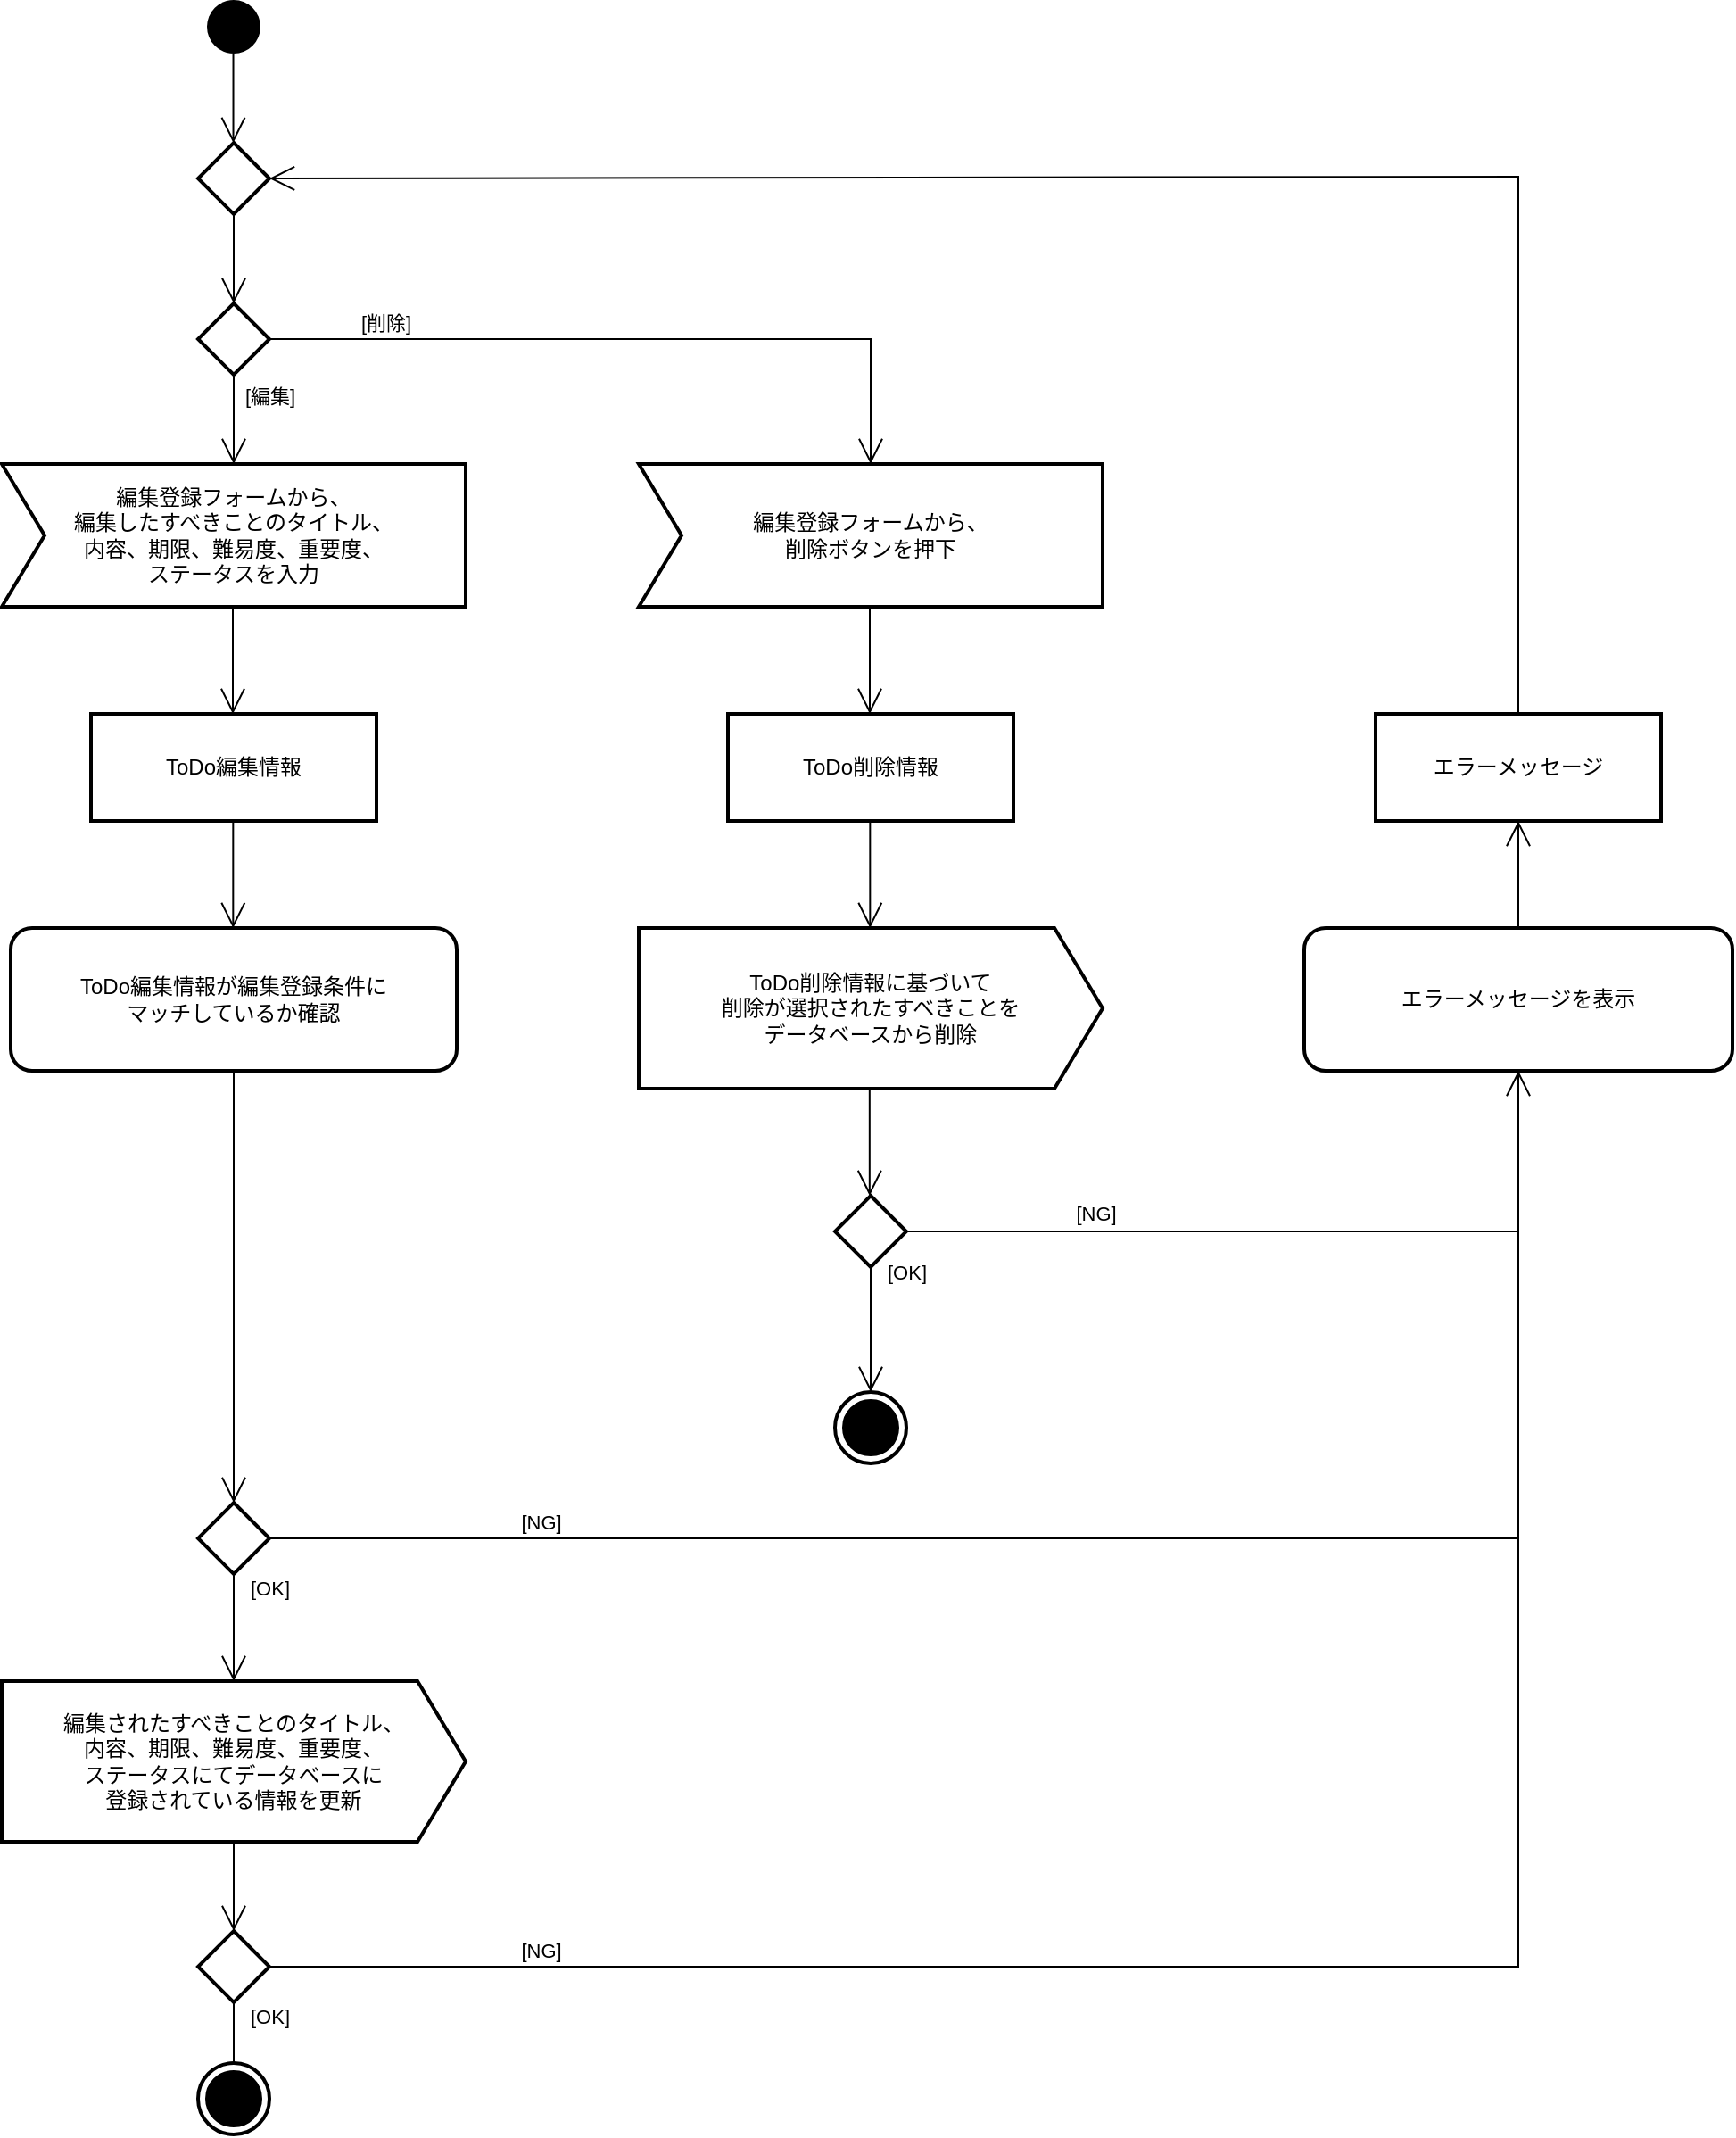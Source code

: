 <mxfile version="13.9.9" type="device"><diagram id="OP1BT2q4xCzRrLuRYf-W" name="ページ1"><mxGraphModel dx="2434" dy="2695" grid="1" gridSize="10" guides="1" tooltips="1" connect="1" arrows="1" fold="1" page="1" pageScale="1" pageWidth="827" pageHeight="1169" math="0" shadow="0"><root><mxCell id="0"/><mxCell id="1" parent="0"/><mxCell id="2Buv7AttVH4c1FsqYxh--2" value="" style="ellipse;fillColor=#000000;strokeColor=none;" parent="1" vertex="1"><mxGeometry x="525" y="-140" width="30" height="30" as="geometry"/></mxCell><mxCell id="2Buv7AttVH4c1FsqYxh--4" value="編集登録フォームから、&lt;br&gt;編集したすべきことのタイトル、&lt;br&gt;内容、期限、難易度、重要度、&lt;br&gt;ステータスを入力" style="html=1;shape=mxgraph.sysml.accEvent;strokeWidth=2;whiteSpace=wrap;align=center;" parent="1" vertex="1"><mxGeometry x="410" y="120" width="260" height="80" as="geometry"/></mxCell><mxCell id="2Buv7AttVH4c1FsqYxh--5" value="ToDo編集情報が編集登録条件に&lt;br&gt;マッチしているか確認" style="shape=rect;html=1;rounded=1;whiteSpace=wrap;align=center;strokeWidth=2;" parent="1" vertex="1"><mxGeometry x="415" y="380" width="250" height="80" as="geometry"/></mxCell><mxCell id="2Buv7AttVH4c1FsqYxh--6" value="ToDo編集情報" style="shape=rect;html=1;whiteSpace=wrap;align=center;strokeWidth=2;" parent="1" vertex="1"><mxGeometry x="460" y="260" width="160" height="60" as="geometry"/></mxCell><mxCell id="2Buv7AttVH4c1FsqYxh--7" value="" style="shape=rhombus;html=1;verticalLabelPosition=bottom;verticalAlignment=top;strokeWidth=2;" parent="1" vertex="1"><mxGeometry x="520" y="702" width="40" height="40" as="geometry"/></mxCell><mxCell id="2Buv7AttVH4c1FsqYxh--8" value="" style="edgeStyle=elbowEdgeStyle;html=1;elbow=horizontal;align=right;verticalAlign=bottom;endArrow=none;rounded=0;labelBackgroundColor=none;startArrow=open;startSize=12;" parent="1" source="2Buv7AttVH4c1FsqYxh--7" edge="1"><mxGeometry relative="1" as="geometry"><mxPoint x="540" y="470" as="targetPoint"/><Array as="points"><mxPoint x="540" y="460"/></Array></mxGeometry></mxCell><mxCell id="2Buv7AttVH4c1FsqYxh--9" value="[OK]" style="edgeStyle=elbowEdgeStyle;html=1;elbow=vertical;verticalAlign=bottom;endArrow=open;rounded=0;labelBackgroundColor=none;endSize=12;" parent="1" source="2Buv7AttVH4c1FsqYxh--7" edge="1"><mxGeometry x="-0.455" y="20" relative="1" as="geometry"><mxPoint x="540" y="802" as="targetPoint"/><Array as="points"><mxPoint x="570" y="792"/></Array><mxPoint as="offset"/></mxGeometry></mxCell><mxCell id="2Buv7AttVH4c1FsqYxh--10" value="[NG]" style="edgeStyle=elbowEdgeStyle;html=1;elbow=vertical;verticalAlign=bottom;endArrow=open;rounded=0;labelBackgroundColor=none;endSize=12;exitX=1;exitY=0.5;exitDx=0;exitDy=0;entryX=0.5;entryY=1;entryDx=0;entryDy=0;" parent="1" source="2Buv7AttVH4c1FsqYxh--7" target="2Buv7AttVH4c1FsqYxh--18" edge="1"><mxGeometry x="-0.684" relative="1" as="geometry"><mxPoint x="870" y="530" as="targetPoint"/><Array as="points"><mxPoint x="910" y="722"/><mxPoint x="570" y="510"/></Array><mxPoint as="offset"/></mxGeometry></mxCell><mxCell id="2Buv7AttVH4c1FsqYxh--13" value="" style="endArrow=open;endFill=1;endSize=12;html=1;entryX=0.5;entryY=0;entryDx=0;entryDy=0;entryPerimeter=0;exitX=0.5;exitY=1;exitDx=0;exitDy=0;" parent="1" source="2Buv7AttVH4c1FsqYxh--16" edge="1"><mxGeometry width="160" relative="1" as="geometry"><mxPoint x="539" y="-20" as="sourcePoint"/><mxPoint x="540" y="30" as="targetPoint"/></mxGeometry></mxCell><mxCell id="2Buv7AttVH4c1FsqYxh--14" value="" style="endArrow=open;endFill=1;endSize=12;html=1;entryX=0.5;entryY=0;entryDx=0;entryDy=0;" parent="1" edge="1"><mxGeometry width="160" relative="1" as="geometry"><mxPoint x="539.5" y="200" as="sourcePoint"/><mxPoint x="539.5" y="260" as="targetPoint"/></mxGeometry></mxCell><mxCell id="2Buv7AttVH4c1FsqYxh--15" value="" style="endArrow=open;endFill=1;endSize=12;html=1;entryX=0.5;entryY=0;entryDx=0;entryDy=0;" parent="1" edge="1"><mxGeometry width="160" relative="1" as="geometry"><mxPoint x="539.66" y="320" as="sourcePoint"/><mxPoint x="539.66" y="380" as="targetPoint"/></mxGeometry></mxCell><mxCell id="2Buv7AttVH4c1FsqYxh--16" value="" style="shape=rhombus;html=1;verticalLabelPosition=bottom;verticalAlignment=top;strokeWidth=2;" parent="1" vertex="1"><mxGeometry x="520" y="-60" width="40" height="40" as="geometry"/></mxCell><mxCell id="2Buv7AttVH4c1FsqYxh--17" value="" style="endArrow=open;endFill=1;endSize=12;html=1;entryX=0.5;entryY=0;entryDx=0;entryDy=0;entryPerimeter=0;exitX=0.5;exitY=1;exitDx=0;exitDy=0;" parent="1" edge="1"><mxGeometry width="160" relative="1" as="geometry"><mxPoint x="539.76" y="-110" as="sourcePoint"/><mxPoint x="539.76" y="-60" as="targetPoint"/></mxGeometry></mxCell><mxCell id="2Buv7AttVH4c1FsqYxh--18" value="エラーメッセージを表示" style="shape=rect;html=1;rounded=1;whiteSpace=wrap;align=center;strokeWidth=2;" parent="1" vertex="1"><mxGeometry x="1140" y="380" width="240" height="80" as="geometry"/></mxCell><mxCell id="2Buv7AttVH4c1FsqYxh--19" value="エラーメッセージ" style="shape=rect;html=1;whiteSpace=wrap;align=center;strokeWidth=2;" parent="1" vertex="1"><mxGeometry x="1180" y="260" width="160" height="60" as="geometry"/></mxCell><mxCell id="2Buv7AttVH4c1FsqYxh--20" value="" style="endArrow=open;endFill=1;endSize=12;html=1;entryX=1;entryY=0.5;entryDx=0;entryDy=0;strokeColor=none;" parent="1" source="2Buv7AttVH4c1FsqYxh--19" target="2Buv7AttVH4c1FsqYxh--16" edge="1"><mxGeometry width="160" relative="1" as="geometry"><mxPoint x="900" y="110" as="sourcePoint"/><mxPoint x="900" y="170" as="targetPoint"/><Array as="points"><mxPoint x="860" y="50"/></Array></mxGeometry></mxCell><mxCell id="2Buv7AttVH4c1FsqYxh--23" value="" style="endArrow=open;endFill=1;endSize=12;html=1;exitX=0.5;exitY=0;exitDx=0;exitDy=0;rounded=0;" parent="1" source="2Buv7AttVH4c1FsqYxh--19" edge="1"><mxGeometry width="160" relative="1" as="geometry"><mxPoint x="1030.0" y="180" as="sourcePoint"/><mxPoint x="560" y="-40" as="targetPoint"/><Array as="points"><mxPoint x="1260" y="-41"/></Array></mxGeometry></mxCell><mxCell id="2Buv7AttVH4c1FsqYxh--24" value="" style="endArrow=open;endFill=1;endSize=12;html=1;entryX=0.5;entryY=1;entryDx=0;entryDy=0;exitX=0.5;exitY=0;exitDx=0;exitDy=0;" parent="1" source="2Buv7AttVH4c1FsqYxh--18" target="2Buv7AttVH4c1FsqYxh--19" edge="1"><mxGeometry width="160" relative="1" as="geometry"><mxPoint x="1390.0" y="300" as="sourcePoint"/><mxPoint x="1390.0" y="360" as="targetPoint"/></mxGeometry></mxCell><mxCell id="2Buv7AttVH4c1FsqYxh--25" value="編集されたすべきことのタイトル、&lt;br&gt;内容、期限、難易度、重要度、&lt;br&gt;ステータスにてデータベースに&lt;br&gt;登録されている情報を更新" style="html=1;shape=mxgraph.sysml.sendSigAct;strokeWidth=2;whiteSpace=wrap;align=center;" parent="1" vertex="1"><mxGeometry x="410" y="802" width="260" height="90" as="geometry"/></mxCell><mxCell id="2Buv7AttVH4c1FsqYxh--29" value="" style="shape=rhombus;html=1;verticalLabelPosition=bottom;verticalAlignment=top;strokeWidth=2;" parent="1" vertex="1"><mxGeometry x="520" y="942" width="40" height="40" as="geometry"/></mxCell><mxCell id="2Buv7AttVH4c1FsqYxh--30" value="" style="edgeStyle=elbowEdgeStyle;html=1;elbow=horizontal;align=right;verticalAlign=bottom;endArrow=none;rounded=0;labelBackgroundColor=none;startArrow=open;startSize=12;" parent="1" source="2Buv7AttVH4c1FsqYxh--29" edge="1"><mxGeometry relative="1" as="geometry"><mxPoint x="540" y="902" as="targetPoint"/><Array as="points"><mxPoint x="540" y="892"/></Array></mxGeometry></mxCell><mxCell id="2Buv7AttVH4c1FsqYxh--31" value="[OK]" style="edgeStyle=elbowEdgeStyle;html=1;elbow=vertical;verticalAlign=bottom;endArrow=open;rounded=0;labelBackgroundColor=none;endSize=12;entryX=0.5;entryY=0;entryDx=0;entryDy=0;entryPerimeter=0;" parent="1" source="2Buv7AttVH4c1FsqYxh--29" edge="1"><mxGeometry x="-0.455" y="20" relative="1" as="geometry"><mxPoint x="540" y="1042" as="targetPoint"/><Array as="points"><mxPoint x="550" y="972"/><mxPoint x="570" y="1032"/></Array><mxPoint as="offset"/></mxGeometry></mxCell><mxCell id="2Buv7AttVH4c1FsqYxh--32" value="[NG]" style="edgeStyle=elbowEdgeStyle;html=1;elbow=vertical;verticalAlign=bottom;endArrow=none;rounded=0;labelBackgroundColor=none;exitX=1;exitY=0.5;exitDx=0;exitDy=0;endFill=0;" parent="1" source="2Buv7AttVH4c1FsqYxh--29" edge="1"><mxGeometry x="-0.684" relative="1" as="geometry"><mxPoint x="1260" y="702" as="targetPoint"/><Array as="points"><mxPoint x="630" y="962"/><mxPoint x="570" y="942"/></Array><mxPoint as="offset"/></mxGeometry></mxCell><mxCell id="2Buv7AttVH4c1FsqYxh--33" value="" style="html=1;shape=mxgraph.sysml.actFinal;strokeWidth=2;verticalLabelPosition=bottom;verticalAlignment=top;" parent="1" vertex="1"><mxGeometry x="520" y="1016" width="40" height="40" as="geometry"/></mxCell><mxCell id="4pqP1DrY5j-6hvZXVxt6-6" value="" style="endArrow=open;endFill=1;endSize=12;html=1;entryX=0.5;entryY=0;entryDx=0;entryDy=0;entryPerimeter=0;exitX=0.5;exitY=1;exitDx=0;exitDy=0;" edge="1" source="4pqP1DrY5j-6hvZXVxt6-7" parent="1"><mxGeometry width="160" relative="1" as="geometry"><mxPoint x="539" y="70" as="sourcePoint"/><mxPoint x="540" y="120" as="targetPoint"/></mxGeometry></mxCell><mxCell id="4pqP1DrY5j-6hvZXVxt6-24" value="[編集]" style="edgeLabel;html=1;align=center;verticalAlign=middle;resizable=0;points=[];" vertex="1" connectable="0" parent="4pqP1DrY5j-6hvZXVxt6-6"><mxGeometry x="-0.535" y="2" relative="1" as="geometry"><mxPoint x="18" as="offset"/></mxGeometry></mxCell><mxCell id="4pqP1DrY5j-6hvZXVxt6-7" value="" style="shape=rhombus;html=1;verticalLabelPosition=bottom;verticalAlignment=top;strokeWidth=2;" vertex="1" parent="1"><mxGeometry x="520" y="30" width="40" height="40" as="geometry"/></mxCell><mxCell id="4pqP1DrY5j-6hvZXVxt6-8" value="編集登録フォームから、&lt;br&gt;削除ボタンを押下" style="html=1;shape=mxgraph.sysml.accEvent;strokeWidth=2;whiteSpace=wrap;align=center;" vertex="1" parent="1"><mxGeometry x="767" y="120" width="260" height="80" as="geometry"/></mxCell><mxCell id="4pqP1DrY5j-6hvZXVxt6-10" value="ToDo削除情報" style="shape=rect;html=1;whiteSpace=wrap;align=center;strokeWidth=2;" vertex="1" parent="1"><mxGeometry x="817" y="260" width="160" height="60" as="geometry"/></mxCell><mxCell id="4pqP1DrY5j-6hvZXVxt6-11" value="" style="endArrow=open;endFill=1;endSize=12;html=1;entryX=0.5;entryY=0;entryDx=0;entryDy=0;" edge="1" parent="1"><mxGeometry width="160" relative="1" as="geometry"><mxPoint x="896.5" y="200" as="sourcePoint"/><mxPoint x="896.5" y="260" as="targetPoint"/></mxGeometry></mxCell><mxCell id="4pqP1DrY5j-6hvZXVxt6-12" value="" style="endArrow=open;endFill=1;endSize=12;html=1;entryX=0.5;entryY=0;entryDx=0;entryDy=0;" edge="1" parent="1"><mxGeometry width="160" relative="1" as="geometry"><mxPoint x="896.66" y="320" as="sourcePoint"/><mxPoint x="896.66" y="380" as="targetPoint"/></mxGeometry></mxCell><mxCell id="4pqP1DrY5j-6hvZXVxt6-13" value="ToDo削除情報に基づいて&lt;br&gt;削除が選択されたすべきことを&lt;br&gt;データベースから削除" style="html=1;shape=mxgraph.sysml.sendSigAct;strokeWidth=2;whiteSpace=wrap;align=center;" vertex="1" parent="1"><mxGeometry x="767" y="380" width="260" height="90" as="geometry"/></mxCell><mxCell id="4pqP1DrY5j-6hvZXVxt6-14" value="" style="shape=rhombus;html=1;verticalLabelPosition=bottom;verticalAlignment=top;strokeWidth=2;" vertex="1" parent="1"><mxGeometry x="877" y="530" width="40" height="40" as="geometry"/></mxCell><mxCell id="4pqP1DrY5j-6hvZXVxt6-15" value="" style="endArrow=open;endFill=1;endSize=12;html=1;entryX=0.5;entryY=0;entryDx=0;entryDy=0;" edge="1" parent="1"><mxGeometry width="160" relative="1" as="geometry"><mxPoint x="896.41" y="470" as="sourcePoint"/><mxPoint x="896.41" y="530" as="targetPoint"/></mxGeometry></mxCell><mxCell id="4pqP1DrY5j-6hvZXVxt6-17" value="[OK]" style="edgeStyle=elbowEdgeStyle;html=1;elbow=vertical;verticalAlign=bottom;endArrow=open;rounded=0;labelBackgroundColor=none;endSize=12;entryX=0.5;entryY=0;entryDx=0;entryDy=0;entryPerimeter=0;" edge="1" parent="1" target="4pqP1DrY5j-6hvZXVxt6-18"><mxGeometry x="-0.455" y="20" relative="1" as="geometry"><mxPoint x="897" y="640" as="targetPoint"/><Array as="points"><mxPoint x="907" y="570"/><mxPoint x="927" y="630"/></Array><mxPoint as="offset"/><mxPoint x="897" y="580.0" as="sourcePoint"/></mxGeometry></mxCell><mxCell id="4pqP1DrY5j-6hvZXVxt6-18" value="" style="html=1;shape=mxgraph.sysml.actFinal;strokeWidth=2;verticalLabelPosition=bottom;verticalAlignment=top;" vertex="1" parent="1"><mxGeometry x="877" y="640" width="40" height="40" as="geometry"/></mxCell><mxCell id="4pqP1DrY5j-6hvZXVxt6-19" value="" style="endArrow=none;html=1;exitX=1;exitY=0.5;exitDx=0;exitDy=0;" edge="1" parent="1" source="4pqP1DrY5j-6hvZXVxt6-14"><mxGeometry width="50" height="50" relative="1" as="geometry"><mxPoint x="980" y="560" as="sourcePoint"/><mxPoint x="1260" y="550" as="targetPoint"/></mxGeometry></mxCell><mxCell id="4pqP1DrY5j-6hvZXVxt6-21" value="&lt;span style=&quot;color: rgba(0 , 0 , 0 , 0) ; font-family: monospace ; font-size: 0px ; background-color: rgb(248 , 249 , 250)&quot;&gt;%3CmxGraphModel%3E%3Croot%3E%3CmxCell%20id%3D%220%22%2F%3E%3CmxCell%20id%3D%221%22%20parent%3D%220%22%2F%3E%3CmxCell%20id%3D%222%22%20value%3D%22%5BOK%5D%22%20style%3D%22edgeStyle%3DelbowEdgeStyle%3Bhtml%3D1%3Belbow%3Dvertical%3BverticalAlign%3Dbottom%3BendArrow%3Dopen%3Brounded%3D0%3BlabelBackgroundColor%3Dnone%3BendSize%3D12%3BentryX%3D0.5%3BentryY%3D0%3BentryDx%3D0%3BentryDy%3D0%3BentryPerimeter%3D0%3B%22%20edge%3D%221%22%20parent%3D%221%22%3E%3CmxGeometry%20x%3D%22-0.455%22%20y%3D%2220%22%20relative%3D%221%22%20as%3D%22geometry%22%3E%3CmxPoint%20x%3D%22930%22%20y%3D%22640%22%20as%3D%22targetPoint%22%2F%3E%3CArray%20as%3D%22points%22%3E%3CmxPoint%20x%3D%22940%22%20y%3D%22570%22%2F%3E%3CmxPoint%20x%3D%22960%22%20y%3D%22630%22%2F%3E%3C%2FArray%3E%3CmxPoint%20as%3D%22offset%22%2F%3E%3CmxPoint%20x%3D%22930%22%20y%3D%22580.0%22%20as%3D%22sourcePoint%22%2F%3E%3C%2FmxGeometry%3E%3C%2FmxCell%3E%3C%2Froot%3E%3C%2FmxGraphModel%3EN&lt;/span&gt;" style="edgeLabel;html=1;align=center;verticalAlign=middle;resizable=0;points=[];" vertex="1" connectable="0" parent="4pqP1DrY5j-6hvZXVxt6-19"><mxGeometry x="-0.747" y="-2" relative="1" as="geometry"><mxPoint as="offset"/></mxGeometry></mxCell><mxCell id="4pqP1DrY5j-6hvZXVxt6-22" value="[NG]" style="edgeLabel;html=1;align=center;verticalAlign=middle;resizable=0;points=[];" vertex="1" connectable="0" parent="4pqP1DrY5j-6hvZXVxt6-19"><mxGeometry x="-0.618" y="-1" relative="1" as="geometry"><mxPoint x="40.69" y="-11" as="offset"/></mxGeometry></mxCell><mxCell id="4pqP1DrY5j-6hvZXVxt6-23" value="[削除]" style="edgeStyle=elbowEdgeStyle;html=1;elbow=vertical;verticalAlign=bottom;endArrow=open;rounded=0;labelBackgroundColor=none;endSize=12;exitX=1;exitY=0.5;exitDx=0;exitDy=0;entryX=0.5;entryY=0;entryDx=0;entryDy=0;entryPerimeter=0;" edge="1" parent="1" source="4pqP1DrY5j-6hvZXVxt6-7" target="4pqP1DrY5j-6hvZXVxt6-8"><mxGeometry x="-0.684" relative="1" as="geometry"><mxPoint x="1270" y="470" as="targetPoint"/><Array as="points"><mxPoint x="770" y="50"/><mxPoint x="580" y="520"/></Array><mxPoint as="offset"/><mxPoint x="570" y="732" as="sourcePoint"/></mxGeometry></mxCell></root></mxGraphModel></diagram></mxfile>
